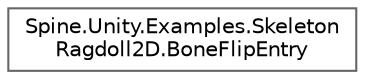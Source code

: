 digraph "类继承关系图"
{
 // LATEX_PDF_SIZE
  bgcolor="transparent";
  edge [fontname=Helvetica,fontsize=10,labelfontname=Helvetica,labelfontsize=10];
  node [fontname=Helvetica,fontsize=10,shape=box,height=0.2,width=0.4];
  rankdir="LR";
  Node0 [id="Node000000",label="Spine.Unity.Examples.Skeleton\lRagdoll2D.BoneFlipEntry",height=0.2,width=0.4,color="grey40", fillcolor="white", style="filled",URL="$struct_spine_1_1_unity_1_1_examples_1_1_skeleton_ragdoll2_d_1_1_bone_flip_entry.html",tooltip=" "];
}
